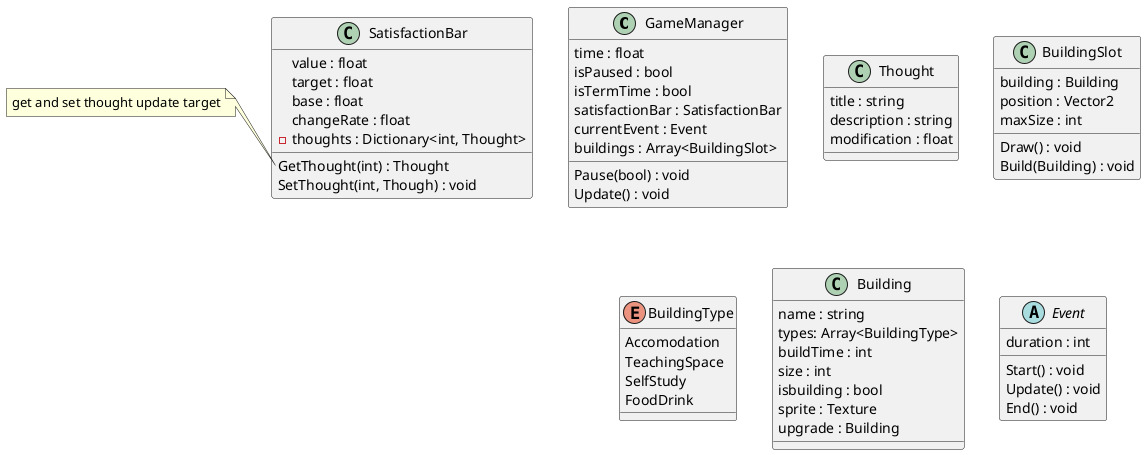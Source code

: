 @startuml
class GameManager {
    time : float
    isPaused : bool
    isTermTime : bool
    satisfactionBar : SatisfactionBar
    currentEvent : Event
    buildings : Array<BuildingSlot>
    Pause(bool) : void
    Update() : void
}

class SatisfactionBar {
    value : float
    target : float
    base : float
    changeRate : float
    -thoughts : Dictionary<int, Thought>
    GetThought(int) : Thought
    SetThought(int, Though) : void
}
note left of SatisfactionBar::GetThought
    get and set thought update target
endnote

class Thought {
    title : string
    description : string
    modification : float
}

class BuildingSlot {
    building : Building
    position : Vector2
    maxSize : int
    Draw() : void
    Build(Building) : void
}

enum BuildingType {
    Accomodation
    TeachingSpace
    SelfStudy
    FoodDrink
}

class Building {
    name : string
    types: Array<BuildingType>
    buildTime : int
    size : int
    isbuilding : bool
    sprite : Texture
    upgrade : Building
}

abstract Event {
    duration : int
    Start() : void
    Update() : void
    End() : void
}
@enduml